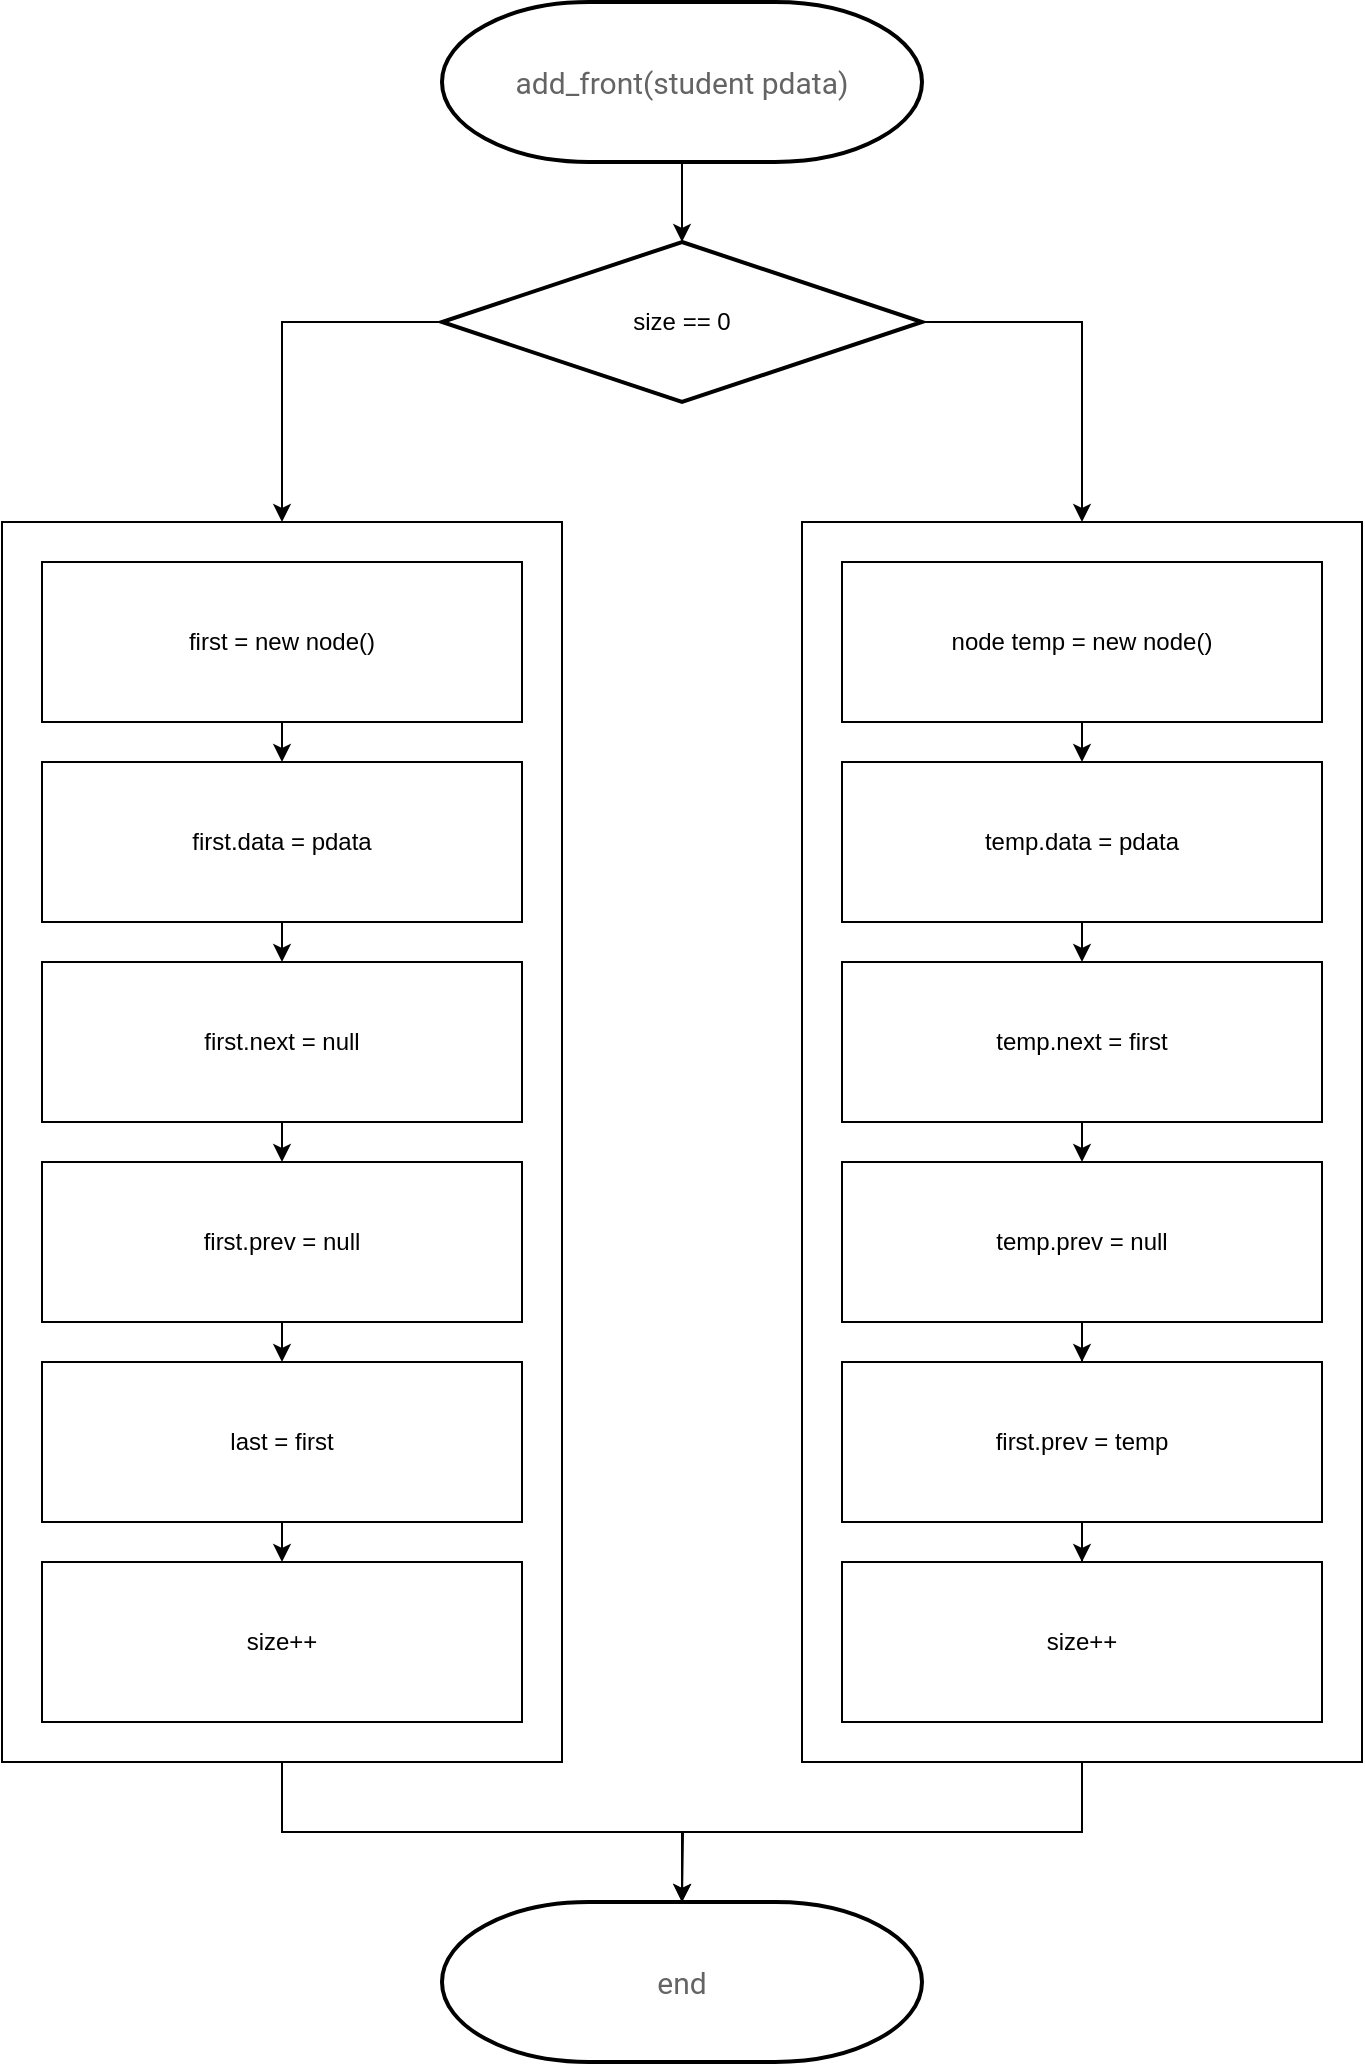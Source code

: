 <mxfile version="13.9.9" type="device"><diagram id="861bPlEpf-k7JDfVuiBL" name="Страница 1"><mxGraphModel dx="852" dy="494" grid="1" gridSize="10" guides="1" tooltips="1" connect="1" arrows="1" fold="1" page="1" pageScale="1" pageWidth="827" pageHeight="1169" math="0" shadow="0"><root><mxCell id="0"/><mxCell id="1" parent="0"/><mxCell id="hnyjGWdC1RjQ9Rpxo_Kv-22" style="edgeStyle=orthogonalEdgeStyle;rounded=0;orthogonalLoop=1;jettySize=auto;html=1;exitX=0.5;exitY=1;exitDx=0;exitDy=0;exitPerimeter=0;entryX=0.5;entryY=0;entryDx=0;entryDy=0;entryPerimeter=0;" edge="1" parent="1" source="hnyjGWdC1RjQ9Rpxo_Kv-1" target="hnyjGWdC1RjQ9Rpxo_Kv-2"><mxGeometry relative="1" as="geometry"/></mxCell><mxCell id="hnyjGWdC1RjQ9Rpxo_Kv-1" value="&lt;span style=&quot;color: rgb(100 , 100 , 100) ; font-family: &amp;#34;roboto&amp;#34; , sans-serif ; font-size: 15px&quot;&gt;add_front(student pdata)&lt;/span&gt;" style="strokeWidth=2;html=1;shape=mxgraph.flowchart.terminator;whiteSpace=wrap;" vertex="1" parent="1"><mxGeometry x="320" y="40" width="240" height="80" as="geometry"/></mxCell><mxCell id="hnyjGWdC1RjQ9Rpxo_Kv-6" style="edgeStyle=orthogonalEdgeStyle;rounded=0;orthogonalLoop=1;jettySize=auto;html=1;exitX=0;exitY=0.5;exitDx=0;exitDy=0;exitPerimeter=0;entryX=0.5;entryY=0;entryDx=0;entryDy=0;" edge="1" parent="1" source="hnyjGWdC1RjQ9Rpxo_Kv-2" target="hnyjGWdC1RjQ9Rpxo_Kv-4"><mxGeometry relative="1" as="geometry"/></mxCell><mxCell id="hnyjGWdC1RjQ9Rpxo_Kv-7" style="edgeStyle=orthogonalEdgeStyle;rounded=0;orthogonalLoop=1;jettySize=auto;html=1;exitX=1;exitY=0.5;exitDx=0;exitDy=0;exitPerimeter=0;entryX=0.5;entryY=0;entryDx=0;entryDy=0;entryPerimeter=0;" edge="1" parent="1" source="hnyjGWdC1RjQ9Rpxo_Kv-2" target="hnyjGWdC1RjQ9Rpxo_Kv-15"><mxGeometry relative="1" as="geometry"><mxPoint x="640" y="300" as="targetPoint"/></mxGeometry></mxCell><mxCell id="hnyjGWdC1RjQ9Rpxo_Kv-2" value="size == 0" style="strokeWidth=2;html=1;shape=mxgraph.flowchart.decision;whiteSpace=wrap;" vertex="1" parent="1"><mxGeometry x="320" y="160" width="240" height="80" as="geometry"/></mxCell><mxCell id="hnyjGWdC1RjQ9Rpxo_Kv-36" style="edgeStyle=orthogonalEdgeStyle;rounded=0;orthogonalLoop=1;jettySize=auto;html=1;exitX=0.5;exitY=1;exitDx=0;exitDy=0;entryX=0.5;entryY=0;entryDx=0;entryDy=0;entryPerimeter=0;" edge="1" parent="1" source="hnyjGWdC1RjQ9Rpxo_Kv-4" target="hnyjGWdC1RjQ9Rpxo_Kv-34"><mxGeometry relative="1" as="geometry"/></mxCell><mxCell id="hnyjGWdC1RjQ9Rpxo_Kv-4" value="" style="rounded=0;whiteSpace=wrap;html=1;" vertex="1" parent="1"><mxGeometry x="100" y="300" width="280" height="620" as="geometry"/></mxCell><mxCell id="hnyjGWdC1RjQ9Rpxo_Kv-23" style="edgeStyle=orthogonalEdgeStyle;rounded=0;orthogonalLoop=1;jettySize=auto;html=1;exitX=0.5;exitY=1;exitDx=0;exitDy=0;entryX=0.5;entryY=0;entryDx=0;entryDy=0;" edge="1" parent="1" source="hnyjGWdC1RjQ9Rpxo_Kv-9" target="hnyjGWdC1RjQ9Rpxo_Kv-10"><mxGeometry relative="1" as="geometry"/></mxCell><mxCell id="hnyjGWdC1RjQ9Rpxo_Kv-9" value="first = new node()" style="rounded=0;whiteSpace=wrap;html=1;" vertex="1" parent="1"><mxGeometry x="120" y="320" width="240" height="80" as="geometry"/></mxCell><mxCell id="hnyjGWdC1RjQ9Rpxo_Kv-24" style="edgeStyle=orthogonalEdgeStyle;rounded=0;orthogonalLoop=1;jettySize=auto;html=1;exitX=0.5;exitY=1;exitDx=0;exitDy=0;entryX=0.5;entryY=0;entryDx=0;entryDy=0;" edge="1" parent="1" source="hnyjGWdC1RjQ9Rpxo_Kv-10" target="hnyjGWdC1RjQ9Rpxo_Kv-11"><mxGeometry relative="1" as="geometry"/></mxCell><mxCell id="hnyjGWdC1RjQ9Rpxo_Kv-10" value="first.data = pdata" style="rounded=0;whiteSpace=wrap;html=1;" vertex="1" parent="1"><mxGeometry x="120" y="420" width="240" height="80" as="geometry"/></mxCell><mxCell id="hnyjGWdC1RjQ9Rpxo_Kv-25" style="edgeStyle=orthogonalEdgeStyle;rounded=0;orthogonalLoop=1;jettySize=auto;html=1;exitX=0.5;exitY=1;exitDx=0;exitDy=0;entryX=0.5;entryY=0;entryDx=0;entryDy=0;" edge="1" parent="1" source="hnyjGWdC1RjQ9Rpxo_Kv-11" target="hnyjGWdC1RjQ9Rpxo_Kv-12"><mxGeometry relative="1" as="geometry"/></mxCell><mxCell id="hnyjGWdC1RjQ9Rpxo_Kv-11" value="first.next = null" style="rounded=0;whiteSpace=wrap;html=1;" vertex="1" parent="1"><mxGeometry x="120" y="520" width="240" height="80" as="geometry"/></mxCell><mxCell id="hnyjGWdC1RjQ9Rpxo_Kv-26" style="edgeStyle=orthogonalEdgeStyle;rounded=0;orthogonalLoop=1;jettySize=auto;html=1;exitX=0.5;exitY=1;exitDx=0;exitDy=0;entryX=0.5;entryY=0;entryDx=0;entryDy=0;" edge="1" parent="1" source="hnyjGWdC1RjQ9Rpxo_Kv-12" target="hnyjGWdC1RjQ9Rpxo_Kv-13"><mxGeometry relative="1" as="geometry"/></mxCell><mxCell id="hnyjGWdC1RjQ9Rpxo_Kv-12" value="first.prev = null" style="rounded=0;whiteSpace=wrap;html=1;" vertex="1" parent="1"><mxGeometry x="120" y="620" width="240" height="80" as="geometry"/></mxCell><mxCell id="hnyjGWdC1RjQ9Rpxo_Kv-27" style="edgeStyle=orthogonalEdgeStyle;rounded=0;orthogonalLoop=1;jettySize=auto;html=1;exitX=0.5;exitY=1;exitDx=0;exitDy=0;entryX=0.5;entryY=0;entryDx=0;entryDy=0;" edge="1" parent="1" source="hnyjGWdC1RjQ9Rpxo_Kv-13" target="hnyjGWdC1RjQ9Rpxo_Kv-14"><mxGeometry relative="1" as="geometry"/></mxCell><mxCell id="hnyjGWdC1RjQ9Rpxo_Kv-13" value="last = first" style="rounded=0;whiteSpace=wrap;html=1;" vertex="1" parent="1"><mxGeometry x="120" y="720" width="240" height="80" as="geometry"/></mxCell><mxCell id="hnyjGWdC1RjQ9Rpxo_Kv-14" value="size++" style="rounded=0;whiteSpace=wrap;html=1;" vertex="1" parent="1"><mxGeometry x="120" y="820" width="240" height="80" as="geometry"/></mxCell><mxCell id="hnyjGWdC1RjQ9Rpxo_Kv-37" style="edgeStyle=orthogonalEdgeStyle;rounded=0;orthogonalLoop=1;jettySize=auto;html=1;exitX=0.5;exitY=1;exitDx=0;exitDy=0;" edge="1" parent="1" source="hnyjGWdC1RjQ9Rpxo_Kv-15"><mxGeometry relative="1" as="geometry"><mxPoint x="440" y="990" as="targetPoint"/></mxGeometry></mxCell><mxCell id="hnyjGWdC1RjQ9Rpxo_Kv-15" value="" style="rounded=0;whiteSpace=wrap;html=1;" vertex="1" parent="1"><mxGeometry x="500" y="300" width="280" height="620" as="geometry"/></mxCell><mxCell id="hnyjGWdC1RjQ9Rpxo_Kv-28" style="edgeStyle=orthogonalEdgeStyle;rounded=0;orthogonalLoop=1;jettySize=auto;html=1;exitX=0.5;exitY=1;exitDx=0;exitDy=0;entryX=0.5;entryY=0;entryDx=0;entryDy=0;" edge="1" parent="1" source="hnyjGWdC1RjQ9Rpxo_Kv-16" target="hnyjGWdC1RjQ9Rpxo_Kv-17"><mxGeometry relative="1" as="geometry"/></mxCell><mxCell id="hnyjGWdC1RjQ9Rpxo_Kv-16" value="node temp = new node()" style="rounded=0;whiteSpace=wrap;html=1;" vertex="1" parent="1"><mxGeometry x="520" y="320" width="240" height="80" as="geometry"/></mxCell><mxCell id="hnyjGWdC1RjQ9Rpxo_Kv-29" style="edgeStyle=orthogonalEdgeStyle;rounded=0;orthogonalLoop=1;jettySize=auto;html=1;exitX=0.5;exitY=1;exitDx=0;exitDy=0;entryX=0.5;entryY=0;entryDx=0;entryDy=0;" edge="1" parent="1" source="hnyjGWdC1RjQ9Rpxo_Kv-17" target="hnyjGWdC1RjQ9Rpxo_Kv-18"><mxGeometry relative="1" as="geometry"/></mxCell><mxCell id="hnyjGWdC1RjQ9Rpxo_Kv-17" value="temp.data = pdata" style="rounded=0;whiteSpace=wrap;html=1;" vertex="1" parent="1"><mxGeometry x="520" y="420" width="240" height="80" as="geometry"/></mxCell><mxCell id="hnyjGWdC1RjQ9Rpxo_Kv-30" style="edgeStyle=orthogonalEdgeStyle;rounded=0;orthogonalLoop=1;jettySize=auto;html=1;exitX=0.5;exitY=1;exitDx=0;exitDy=0;entryX=0.5;entryY=0;entryDx=0;entryDy=0;" edge="1" parent="1" source="hnyjGWdC1RjQ9Rpxo_Kv-18" target="hnyjGWdC1RjQ9Rpxo_Kv-19"><mxGeometry relative="1" as="geometry"/></mxCell><mxCell id="hnyjGWdC1RjQ9Rpxo_Kv-18" value="temp.next = first" style="rounded=0;whiteSpace=wrap;html=1;" vertex="1" parent="1"><mxGeometry x="520" y="520" width="240" height="80" as="geometry"/></mxCell><mxCell id="hnyjGWdC1RjQ9Rpxo_Kv-31" style="edgeStyle=orthogonalEdgeStyle;rounded=0;orthogonalLoop=1;jettySize=auto;html=1;exitX=0.5;exitY=1;exitDx=0;exitDy=0;" edge="1" parent="1" source="hnyjGWdC1RjQ9Rpxo_Kv-19" target="hnyjGWdC1RjQ9Rpxo_Kv-20"><mxGeometry relative="1" as="geometry"/></mxCell><mxCell id="hnyjGWdC1RjQ9Rpxo_Kv-19" value="temp.prev = null" style="rounded=0;whiteSpace=wrap;html=1;" vertex="1" parent="1"><mxGeometry x="520" y="620" width="240" height="80" as="geometry"/></mxCell><mxCell id="hnyjGWdC1RjQ9Rpxo_Kv-32" style="edgeStyle=orthogonalEdgeStyle;rounded=0;orthogonalLoop=1;jettySize=auto;html=1;exitX=0.5;exitY=1;exitDx=0;exitDy=0;" edge="1" parent="1" source="hnyjGWdC1RjQ9Rpxo_Kv-20" target="hnyjGWdC1RjQ9Rpxo_Kv-21"><mxGeometry relative="1" as="geometry"/></mxCell><mxCell id="hnyjGWdC1RjQ9Rpxo_Kv-20" value="first.prev = temp" style="rounded=0;whiteSpace=wrap;html=1;" vertex="1" parent="1"><mxGeometry x="520" y="720" width="240" height="80" as="geometry"/></mxCell><mxCell id="hnyjGWdC1RjQ9Rpxo_Kv-21" value="size++" style="rounded=0;whiteSpace=wrap;html=1;" vertex="1" parent="1"><mxGeometry x="520" y="820" width="240" height="80" as="geometry"/></mxCell><mxCell id="hnyjGWdC1RjQ9Rpxo_Kv-34" value="&lt;span style=&quot;color: rgb(100 , 100 , 100) ; font-family: &amp;#34;roboto&amp;#34; , sans-serif ; font-size: 15px&quot;&gt;end&lt;/span&gt;" style="strokeWidth=2;html=1;shape=mxgraph.flowchart.terminator;whiteSpace=wrap;" vertex="1" parent="1"><mxGeometry x="320" y="990" width="240" height="80" as="geometry"/></mxCell></root></mxGraphModel></diagram></mxfile>